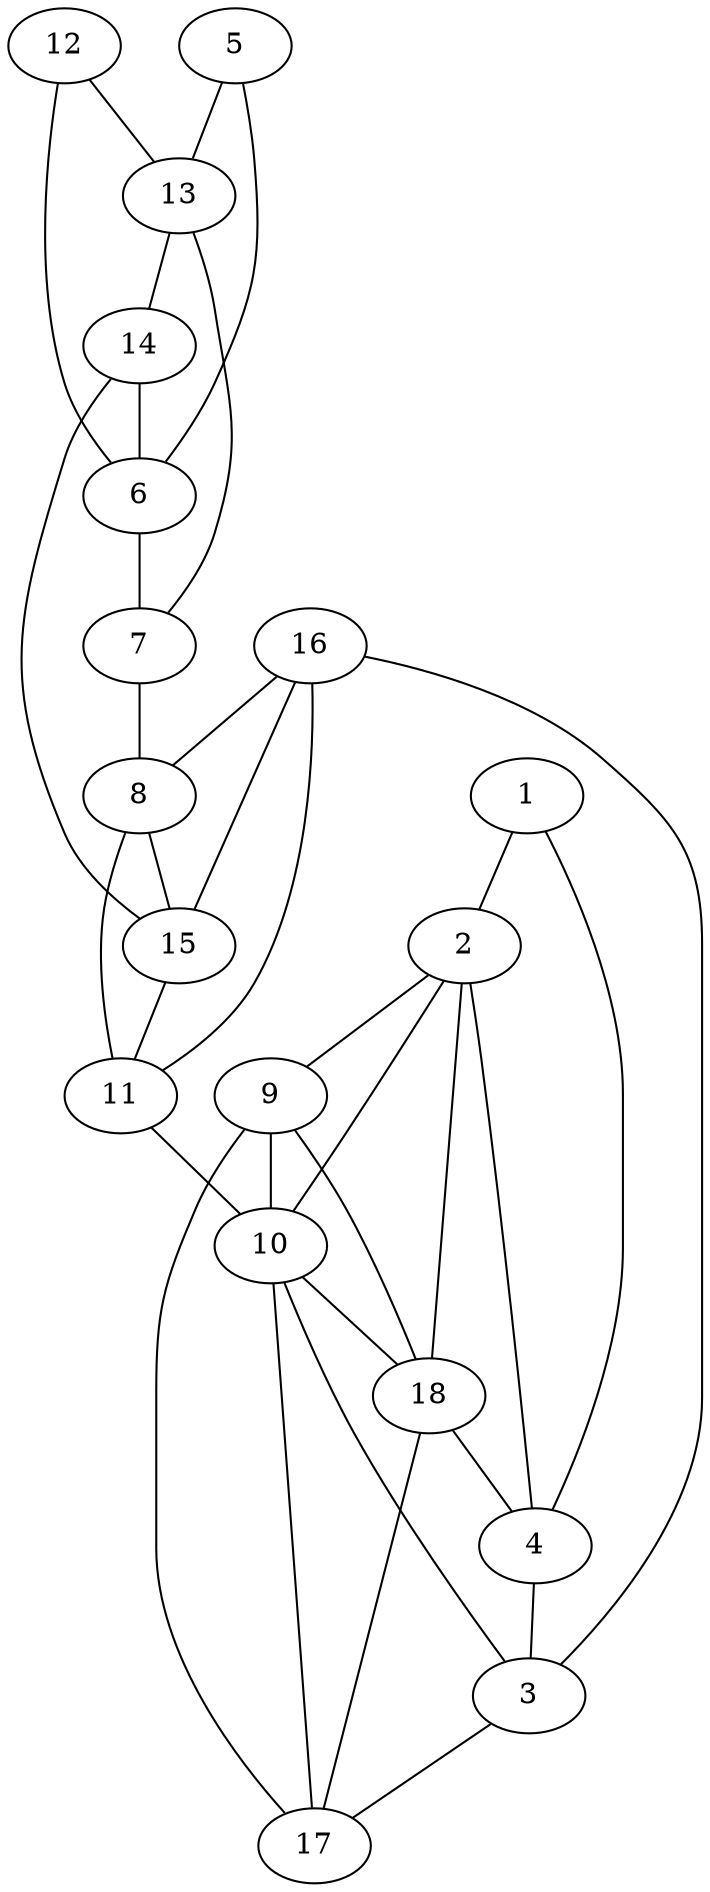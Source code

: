 graph pdb1btk {
	1	 [aaLength=4,
		sequence=IIER,
		type=0];
	2	 [aaLength=15,
		sequence=ELRKRWIHQLKNVIR,
		type=0];
	1 -- 2	 [distance0="30.681",
		frequency=1,
		type0=3];
	9	 [aaLength=5,
		sequence=YVFSP,
		type=1];
	2 -- 9	 [distance0="19.39907",
		frequency=1,
		type0=1];
	10	 [aaLength=7,
		sequence=PFQVVYD,
		type=1];
	2 -- 10	 [distance0="25.52105",
		frequency=1,
		type0=3];
	18	 [aaLength=7,
		sequence=PLYVFSP,
		type=1];
	2 -- 18	 [distance0="20.20702",
		frequency=1,
		type0=2];
	3	 [aaLength=4,
		sequence=IIER,
		type=0];
	3 -- 10	 [distance0="29.28022",
		frequency=1,
		type0=2];
	17	 [aaLength=7,
		sequence=PFQVVYD,
		type=1];
	3 -- 17	 [distance0="29.28022",
		distance1="3.0",
		frequency=2,
		type0=3,
		type1=4];
	4	 [aaLength=15,
		sequence=ELRKRWIHQLKNVIR,
		type=0];
	4 -- 1	 [distance0="29.17649",
		frequency=1,
		type0=1];
	4 -- 2	 [distance0="32.81971",
		frequency=1,
		type0=3];
	4 -- 3	 [distance0="29.48608",
		frequency=1,
		type0=2];
	5	 [aaLength=8,
		sequence=ESIFLKRS,
		type=1];
	6	 [aaLength=8,
		sequence=KKCLFLLT,
		type=1];
	5 -- 6	 [distance0="19.0",
		distance1="11.0",
		frequency=2,
		type0=2,
		type1=4];
	13	 [aaLength=8,
		sequence=KKCLFLLT,
		type=1];
	5 -- 13	 [distance0="19.0",
		frequency=1,
		type0=3];
	7	 [aaLength=5,
		sequence=LSYYE,
		type=1];
	6 -- 7	 [distance0="11.0",
		distance1="3.0",
		frequency=2,
		type0=2,
		type1=4];
	8	 [aaLength=6,
		sequence=KGSIDV,
		type=1];
	7 -- 8	 [distance0="11.0",
		frequency=1,
		type0=4];
	15	 [aaLength=6,
		sequence=KGSIDV,
		type=1];
	8 -- 15	 [distance0="0.0",
		frequency=1,
		type0=1];
	11	 [aaLength=6,
		sequence=TCVETV,
		type=1];
	8 -- 11	 [distance0="9.0",
		distance1="3.0",
		frequency=2,
		type0=2,
		type1=4];
	9 -- 10	 [distance0="11.0",
		frequency=1,
		type0=2];
	9 -- 17	 [distance0="11.0",
		frequency=1,
		type0=3];
	9 -- 18	 [distance0="2.0",
		frequency=1,
		type0=1];
	10 -- 17	 [distance0="0.0",
		frequency=1,
		type0=1];
	10 -- 18	 [distance0="9.0",
		frequency=1,
		type0=2];
	11 -- 10	 [distance0="33.0",
		frequency=1,
		type0=4];
	16	 [aaLength=4,
		sequence=VETV,
		type=1];
	11 -- 16	 [distance0="2.0",
		frequency=1,
		type0=1];
	12	 [aaLength=8,
		sequence=ESIFLKRS,
		type=1];
	12 -- 6	 [distance0="19.0",
		frequency=1,
		type0=2];
	12 -- 13	 [distance0="19.0",
		distance1="11.0",
		frequency=2,
		type0=3,
		type1=4];
	13 -- 7	 [distance0="11.0",
		frequency=1,
		type0=2];
	14	 [aaLength=5,
		sequence=LSYYE,
		type=1];
	13 -- 14	 [distance0="11.0",
		distance1="3.0",
		frequency=2,
		type0=3,
		type1=4];
	14 -- 15	 [distance0="11.0",
		frequency=1,
		type0=4];
	14 -- 6	 [distance0="11.0",
		frequency=1,
		type0=2];
	15 -- 11	 [distance0="9.0",
		frequency=1,
		type0=2];
	15 -- 16	 [distance0="11.0",
		distance1="5.0",
		frequency=2,
		type0=3,
		type1=4];
	16 -- 3	 [distance0="26.0",
		frequency=1,
		type0=4];
	16 -- 8	 [distance0="11.0",
		frequency=1,
		type0=2];
	17 -- 18	 [distance0="9.0",
		distance1="2.0",
		frequency=2,
		type0=2,
		type1=4];
	18 -- 4	 [distance0="2.0",
		frequency=1,
		type0=4];
}
